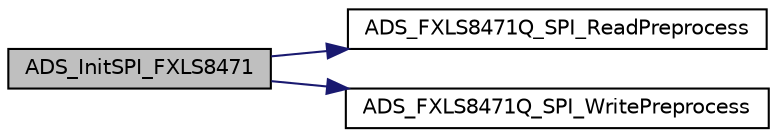 digraph "ADS_InitSPI_FXLS8471"
{
  edge [fontname="Helvetica",fontsize="10",labelfontname="Helvetica",labelfontsize="10"];
  node [fontname="Helvetica",fontsize="10",shape=record];
  rankdir="LR";
  Node117 [label="ADS_InitSPI_FXLS8471",height=0.2,width=0.4,color="black", fillcolor="grey75", style="filled", fontcolor="black"];
  Node117 -> Node118 [color="midnightblue",fontsize="10",style="solid",fontname="Helvetica"];
  Node118 [label="ADS_FXLS8471Q_SPI_ReadPreprocess",height=0.2,width=0.4,color="black", fillcolor="white", style="filled",URL="$auto__detection__service__kl25z_8c.html#ac41379288f66100cc71fa923e43d514f"];
  Node117 -> Node119 [color="midnightblue",fontsize="10",style="solid",fontname="Helvetica"];
  Node119 [label="ADS_FXLS8471Q_SPI_WritePreprocess",height=0.2,width=0.4,color="black", fillcolor="white", style="filled",URL="$auto__detection__service__kl25z_8c.html#ad1e0d7572bdcaf2a34ab099f568d98e3"];
}
